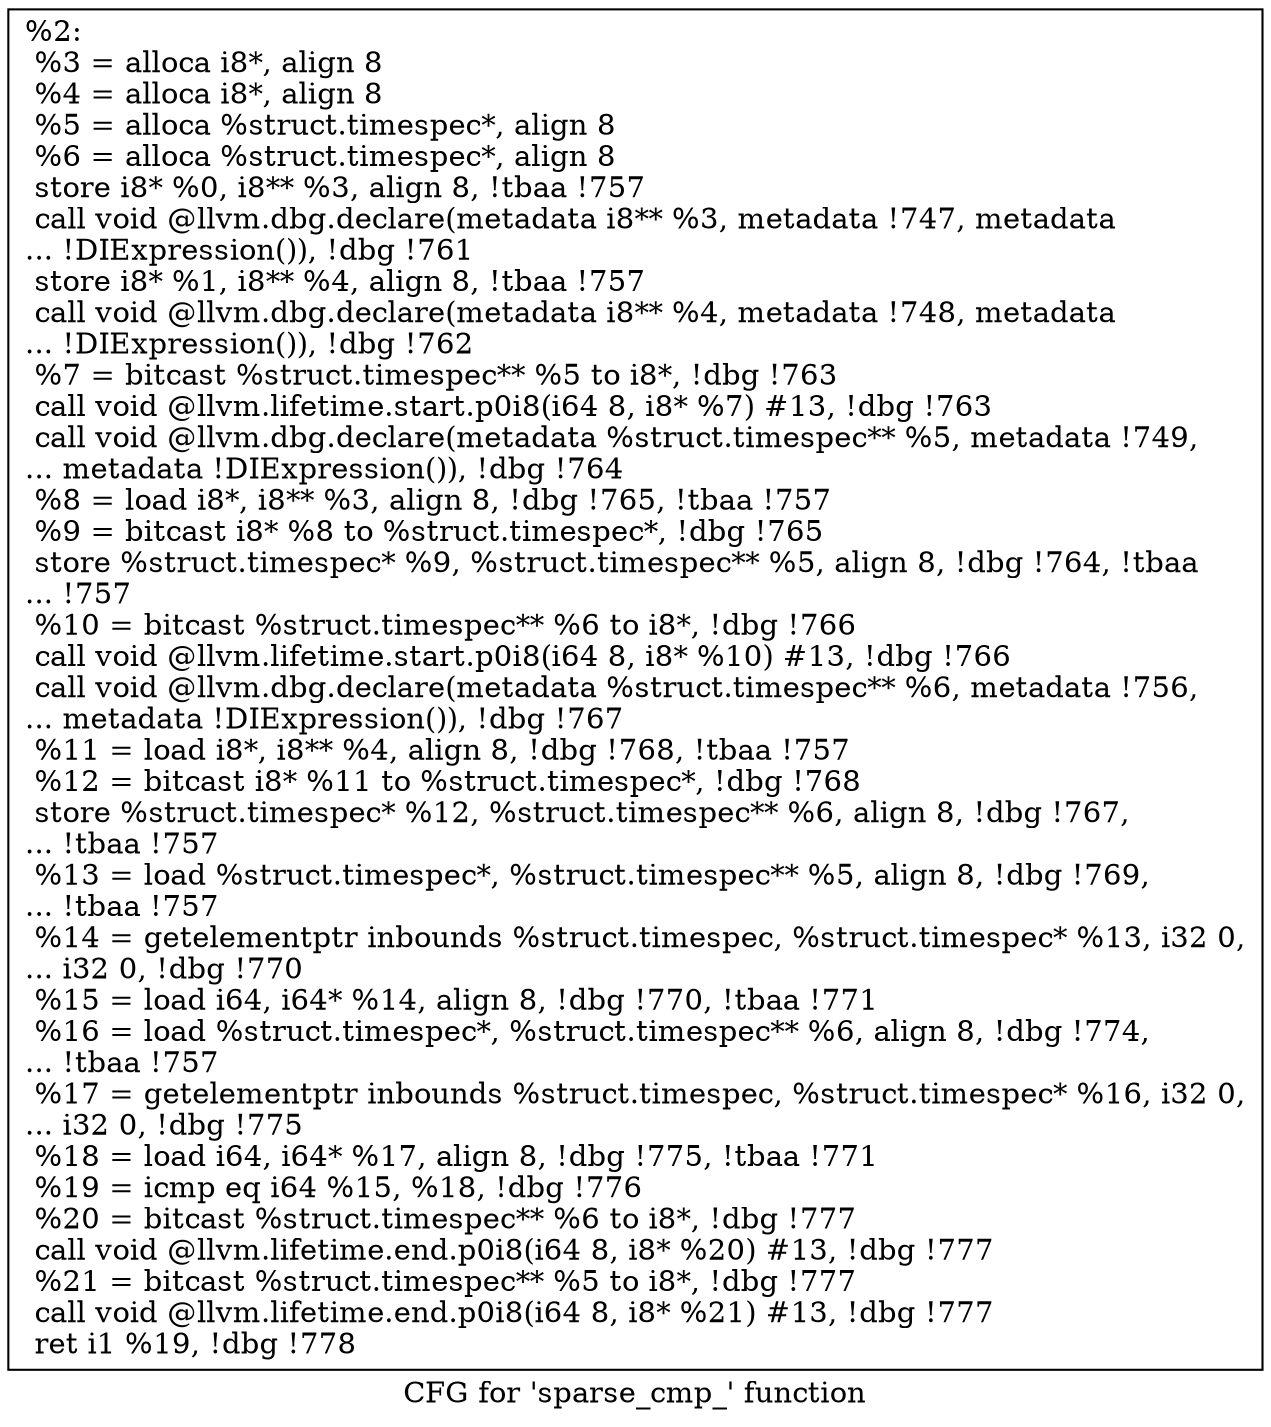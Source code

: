 digraph "CFG for 'sparse_cmp_' function" {
	label="CFG for 'sparse_cmp_' function";

	Node0x1da3640 [shape=record,label="{%2:\l  %3 = alloca i8*, align 8\l  %4 = alloca i8*, align 8\l  %5 = alloca %struct.timespec*, align 8\l  %6 = alloca %struct.timespec*, align 8\l  store i8* %0, i8** %3, align 8, !tbaa !757\l  call void @llvm.dbg.declare(metadata i8** %3, metadata !747, metadata\l... !DIExpression()), !dbg !761\l  store i8* %1, i8** %4, align 8, !tbaa !757\l  call void @llvm.dbg.declare(metadata i8** %4, metadata !748, metadata\l... !DIExpression()), !dbg !762\l  %7 = bitcast %struct.timespec** %5 to i8*, !dbg !763\l  call void @llvm.lifetime.start.p0i8(i64 8, i8* %7) #13, !dbg !763\l  call void @llvm.dbg.declare(metadata %struct.timespec** %5, metadata !749,\l... metadata !DIExpression()), !dbg !764\l  %8 = load i8*, i8** %3, align 8, !dbg !765, !tbaa !757\l  %9 = bitcast i8* %8 to %struct.timespec*, !dbg !765\l  store %struct.timespec* %9, %struct.timespec** %5, align 8, !dbg !764, !tbaa\l... !757\l  %10 = bitcast %struct.timespec** %6 to i8*, !dbg !766\l  call void @llvm.lifetime.start.p0i8(i64 8, i8* %10) #13, !dbg !766\l  call void @llvm.dbg.declare(metadata %struct.timespec** %6, metadata !756,\l... metadata !DIExpression()), !dbg !767\l  %11 = load i8*, i8** %4, align 8, !dbg !768, !tbaa !757\l  %12 = bitcast i8* %11 to %struct.timespec*, !dbg !768\l  store %struct.timespec* %12, %struct.timespec** %6, align 8, !dbg !767,\l... !tbaa !757\l  %13 = load %struct.timespec*, %struct.timespec** %5, align 8, !dbg !769,\l... !tbaa !757\l  %14 = getelementptr inbounds %struct.timespec, %struct.timespec* %13, i32 0,\l... i32 0, !dbg !770\l  %15 = load i64, i64* %14, align 8, !dbg !770, !tbaa !771\l  %16 = load %struct.timespec*, %struct.timespec** %6, align 8, !dbg !774,\l... !tbaa !757\l  %17 = getelementptr inbounds %struct.timespec, %struct.timespec* %16, i32 0,\l... i32 0, !dbg !775\l  %18 = load i64, i64* %17, align 8, !dbg !775, !tbaa !771\l  %19 = icmp eq i64 %15, %18, !dbg !776\l  %20 = bitcast %struct.timespec** %6 to i8*, !dbg !777\l  call void @llvm.lifetime.end.p0i8(i64 8, i8* %20) #13, !dbg !777\l  %21 = bitcast %struct.timespec** %5 to i8*, !dbg !777\l  call void @llvm.lifetime.end.p0i8(i64 8, i8* %21) #13, !dbg !777\l  ret i1 %19, !dbg !778\l}"];
}

